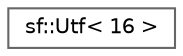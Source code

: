 digraph "Graphical Class Hierarchy"
{
 // INTERACTIVE_SVG=YES
 // LATEX_PDF_SIZE
  bgcolor="transparent";
  edge [fontname=Helvetica,fontsize=10,labelfontname=Helvetica,labelfontsize=10];
  node [fontname=Helvetica,fontsize=10,shape=box,height=0.2,width=0.4];
  rankdir="LR";
  Node0 [id="Node000000",label="sf::Utf\< 16 \>",height=0.2,width=0.4,color="grey40", fillcolor="white", style="filled",URL="$a01945.html",tooltip="Specialization of the Utf template for UTF-16."];
}
